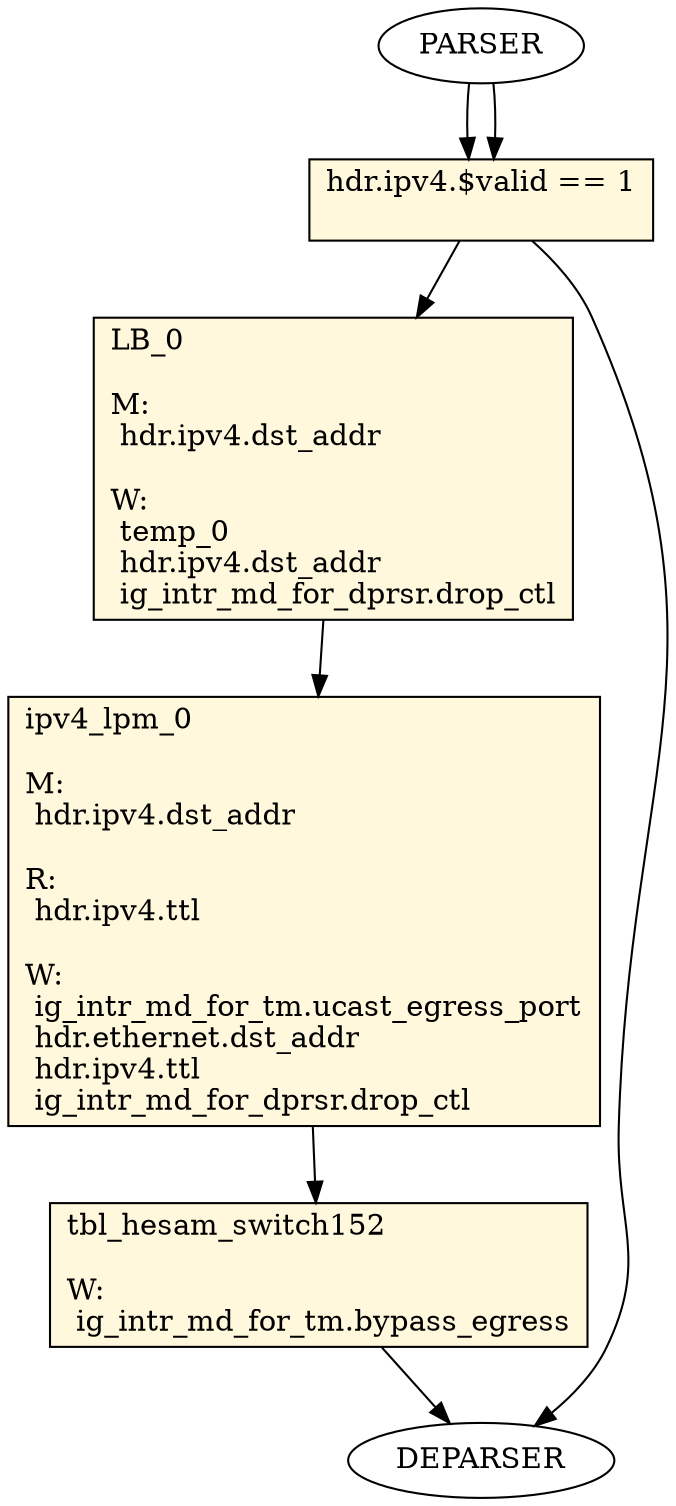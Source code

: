 digraph ingress {
cond_2 [ shape=record, style="filled", fillcolor=cornsilk, label="hdr.ipv4.$valid == 1\l\l
 "];
LB_0 [ shape=record, style="filled", fillcolor=cornsilk, label="LB_0\l\l
M:\l
 hdr.ipv4.dst_addr\l
\lW:\l
 temp_0\l
 hdr.ipv4.dst_addr\l
 ig_intr_md_for_dprsr.drop_ctl\l
 "];
ipv4_lpm_0 [ shape=record, style="filled", fillcolor=cornsilk, label="ipv4_lpm_0\l\l
M:\l
 hdr.ipv4.dst_addr\l
\lR:\l
 hdr.ipv4.ttl\l
\lW:\l
 ig_intr_md_for_tm.ucast_egress_port\l
 hdr.ethernet.dst_addr\l
 hdr.ipv4.ttl\l
 ig_intr_md_for_dprsr.drop_ctl\l
 "];
tbl_hesam_switch152 [ shape=record, style="filled", fillcolor=cornsilk, label="tbl_hesam_switch152\l\l
W:\l
 ig_intr_md_for_tm.bypass_egress\l
 "];
    PARSER -> cond_2
    cond_2 -> LB_0
    PARSER -> cond_2
    cond_2 -> DEPARSER
    LB_0 -> ipv4_lpm_0
    ipv4_lpm_0 -> tbl_hesam_switch152
    tbl_hesam_switch152 -> DEPARSER
}
